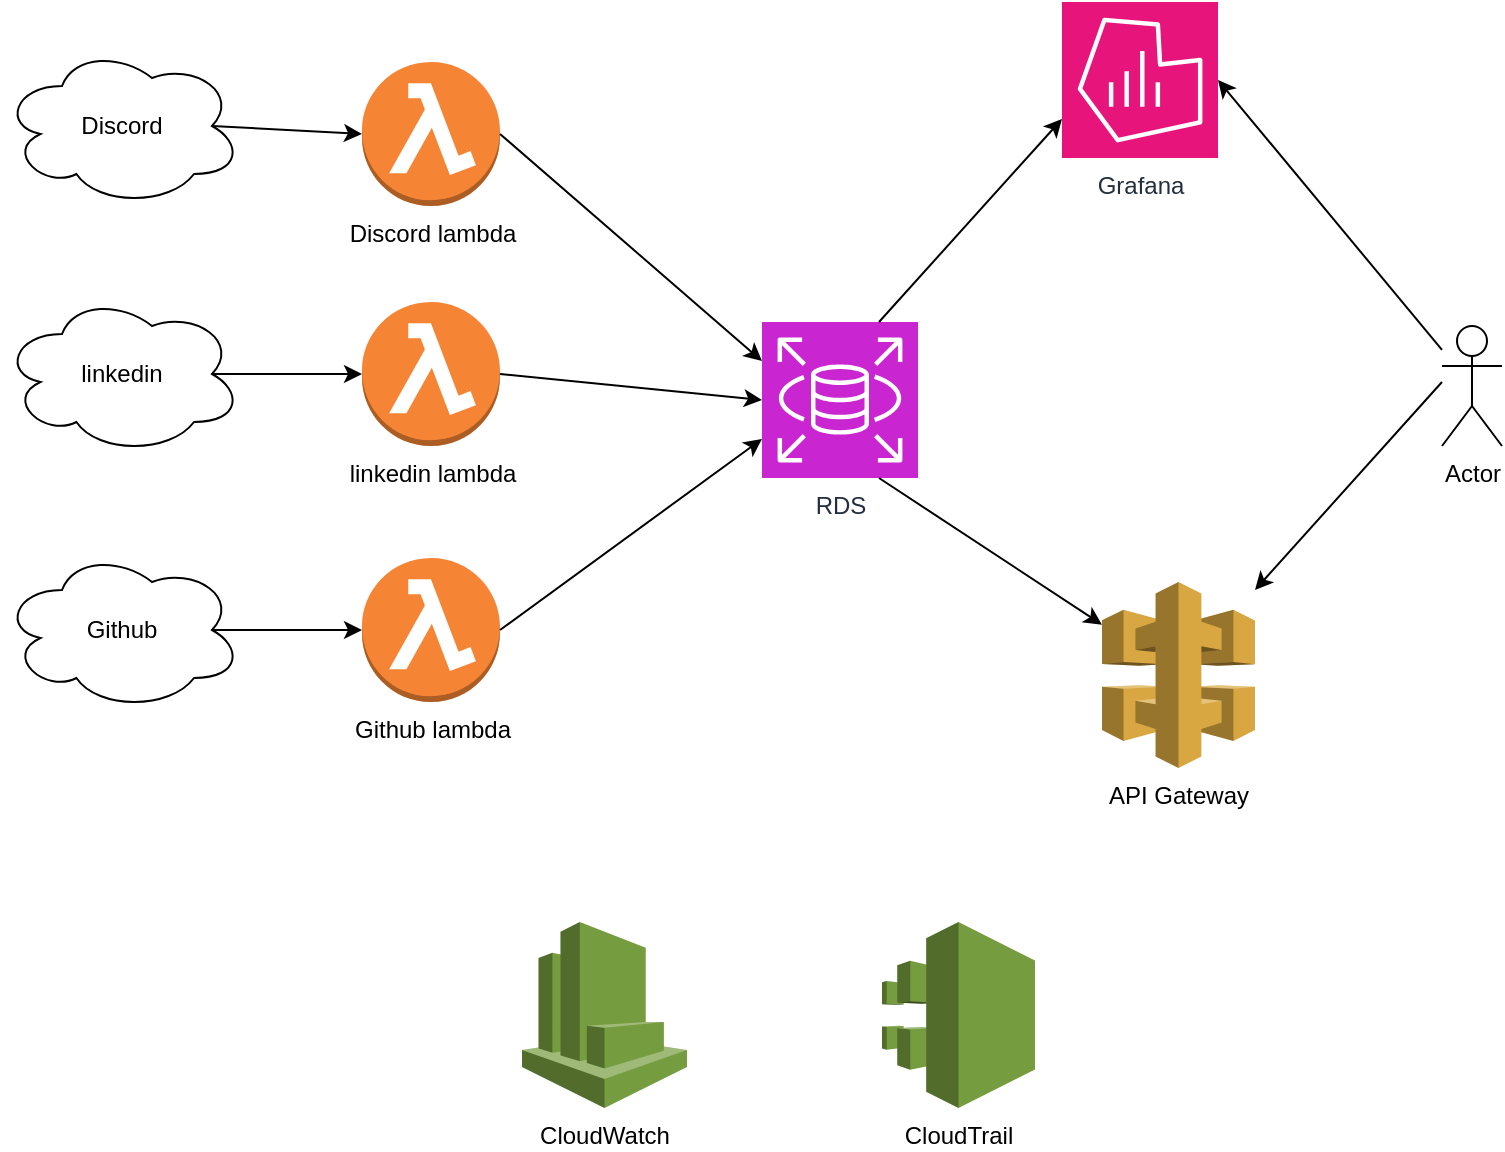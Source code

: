 <mxfile version="24.4.13" type="github">
  <diagram name="Page-1" id="CgpVX6LTf-RObonOUiGw">
    <mxGraphModel dx="1380" dy="747" grid="1" gridSize="10" guides="1" tooltips="1" connect="1" arrows="1" fold="1" page="1" pageScale="1" pageWidth="850" pageHeight="1100" math="0" shadow="0">
      <root>
        <mxCell id="0" />
        <mxCell id="1" parent="0" />
        <mxCell id="ZnDrFHmubDn82D8UHndP-1" value="Discord lambda" style="outlineConnect=0;dashed=0;verticalLabelPosition=bottom;verticalAlign=top;align=center;html=1;shape=mxgraph.aws3.lambda_function;fillColor=#F58534;gradientColor=none;" vertex="1" parent="1">
          <mxGeometry x="220" y="230" width="69" height="72" as="geometry" />
        </mxCell>
        <mxCell id="ZnDrFHmubDn82D8UHndP-2" value="Grafana" style="sketch=0;points=[[0,0,0],[0.25,0,0],[0.5,0,0],[0.75,0,0],[1,0,0],[0,1,0],[0.25,1,0],[0.5,1,0],[0.75,1,0],[1,1,0],[0,0.25,0],[0,0.5,0],[0,0.75,0],[1,0.25,0],[1,0.5,0],[1,0.75,0]];points=[[0,0,0],[0.25,0,0],[0.5,0,0],[0.75,0,0],[1,0,0],[0,1,0],[0.25,1,0],[0.5,1,0],[0.75,1,0],[1,1,0],[0,0.25,0],[0,0.5,0],[0,0.75,0],[1,0.25,0],[1,0.5,0],[1,0.75,0]];outlineConnect=0;fontColor=#232F3E;fillColor=#E7157B;strokeColor=#ffffff;dashed=0;verticalLabelPosition=bottom;verticalAlign=top;align=center;html=1;fontSize=12;fontStyle=0;aspect=fixed;shape=mxgraph.aws4.resourceIcon;resIcon=mxgraph.aws4.managed_service_for_grafana;" vertex="1" parent="1">
          <mxGeometry x="570" y="200" width="78" height="78" as="geometry" />
        </mxCell>
        <mxCell id="ZnDrFHmubDn82D8UHndP-4" value="API Gateway" style="outlineConnect=0;dashed=0;verticalLabelPosition=bottom;verticalAlign=top;align=center;html=1;shape=mxgraph.aws3.api_gateway;fillColor=#D9A741;gradientColor=none;" vertex="1" parent="1">
          <mxGeometry x="590" y="490" width="76.5" height="93" as="geometry" />
        </mxCell>
        <mxCell id="ZnDrFHmubDn82D8UHndP-5" value="linkedin lambda" style="outlineConnect=0;dashed=0;verticalLabelPosition=bottom;verticalAlign=top;align=center;html=1;shape=mxgraph.aws3.lambda_function;fillColor=#F58534;gradientColor=none;" vertex="1" parent="1">
          <mxGeometry x="220" y="350" width="69" height="72" as="geometry" />
        </mxCell>
        <mxCell id="ZnDrFHmubDn82D8UHndP-6" value="Github lambda" style="outlineConnect=0;dashed=0;verticalLabelPosition=bottom;verticalAlign=top;align=center;html=1;shape=mxgraph.aws3.lambda_function;fillColor=#F58534;gradientColor=none;" vertex="1" parent="1">
          <mxGeometry x="220" y="478" width="69" height="72" as="geometry" />
        </mxCell>
        <mxCell id="ZnDrFHmubDn82D8UHndP-7" value="RDS" style="sketch=0;points=[[0,0,0],[0.25,0,0],[0.5,0,0],[0.75,0,0],[1,0,0],[0,1,0],[0.25,1,0],[0.5,1,0],[0.75,1,0],[1,1,0],[0,0.25,0],[0,0.5,0],[0,0.75,0],[1,0.25,0],[1,0.5,0],[1,0.75,0]];outlineConnect=0;fontColor=#232F3E;fillColor=#C925D1;strokeColor=#ffffff;dashed=0;verticalLabelPosition=bottom;verticalAlign=top;align=center;html=1;fontSize=12;fontStyle=0;aspect=fixed;shape=mxgraph.aws4.resourceIcon;resIcon=mxgraph.aws4.rds;" vertex="1" parent="1">
          <mxGeometry x="420" y="360" width="78" height="78" as="geometry" />
        </mxCell>
        <mxCell id="ZnDrFHmubDn82D8UHndP-8" value="Actor" style="shape=umlActor;verticalLabelPosition=bottom;verticalAlign=top;html=1;outlineConnect=0;" vertex="1" parent="1">
          <mxGeometry x="760" y="362" width="30" height="60" as="geometry" />
        </mxCell>
        <mxCell id="ZnDrFHmubDn82D8UHndP-9" value="" style="endArrow=classic;html=1;rounded=0;entryX=1;entryY=0.5;entryDx=0;entryDy=0;entryPerimeter=0;" edge="1" parent="1" source="ZnDrFHmubDn82D8UHndP-8" target="ZnDrFHmubDn82D8UHndP-2">
          <mxGeometry width="50" height="50" relative="1" as="geometry">
            <mxPoint x="400" y="510" as="sourcePoint" />
            <mxPoint x="450" y="460" as="targetPoint" />
          </mxGeometry>
        </mxCell>
        <mxCell id="ZnDrFHmubDn82D8UHndP-10" value="" style="endArrow=classic;html=1;rounded=0;" edge="1" parent="1" target="ZnDrFHmubDn82D8UHndP-4">
          <mxGeometry width="50" height="50" relative="1" as="geometry">
            <mxPoint x="760" y="390" as="sourcePoint" />
            <mxPoint x="658" y="249" as="targetPoint" />
          </mxGeometry>
        </mxCell>
        <mxCell id="ZnDrFHmubDn82D8UHndP-11" value="" style="endArrow=classic;html=1;rounded=0;exitX=0.75;exitY=1;exitDx=0;exitDy=0;exitPerimeter=0;" edge="1" parent="1" source="ZnDrFHmubDn82D8UHndP-7" target="ZnDrFHmubDn82D8UHndP-4">
          <mxGeometry width="50" height="50" relative="1" as="geometry">
            <mxPoint x="770" y="400" as="sourcePoint" />
            <mxPoint x="677" y="504" as="targetPoint" />
          </mxGeometry>
        </mxCell>
        <mxCell id="ZnDrFHmubDn82D8UHndP-12" value="" style="endArrow=classic;html=1;rounded=0;entryX=0;entryY=0.75;entryDx=0;entryDy=0;entryPerimeter=0;exitX=0.75;exitY=0;exitDx=0;exitDy=0;exitPerimeter=0;" edge="1" parent="1" source="ZnDrFHmubDn82D8UHndP-7" target="ZnDrFHmubDn82D8UHndP-2">
          <mxGeometry width="50" height="50" relative="1" as="geometry">
            <mxPoint x="780" y="410" as="sourcePoint" />
            <mxPoint x="687" y="514" as="targetPoint" />
          </mxGeometry>
        </mxCell>
        <mxCell id="ZnDrFHmubDn82D8UHndP-13" value="" style="endArrow=classic;html=1;rounded=0;entryX=0;entryY=0.25;entryDx=0;entryDy=0;entryPerimeter=0;exitX=1;exitY=0.5;exitDx=0;exitDy=0;exitPerimeter=0;" edge="1" parent="1" source="ZnDrFHmubDn82D8UHndP-1" target="ZnDrFHmubDn82D8UHndP-7">
          <mxGeometry width="50" height="50" relative="1" as="geometry">
            <mxPoint x="489" y="370" as="sourcePoint" />
            <mxPoint x="580" y="269" as="targetPoint" />
          </mxGeometry>
        </mxCell>
        <mxCell id="ZnDrFHmubDn82D8UHndP-14" value="" style="endArrow=classic;html=1;rounded=0;entryX=0;entryY=0.5;entryDx=0;entryDy=0;entryPerimeter=0;exitX=1;exitY=0.5;exitDx=0;exitDy=0;exitPerimeter=0;" edge="1" parent="1" source="ZnDrFHmubDn82D8UHndP-5" target="ZnDrFHmubDn82D8UHndP-7">
          <mxGeometry width="50" height="50" relative="1" as="geometry">
            <mxPoint x="299" y="276" as="sourcePoint" />
            <mxPoint x="430" y="390" as="targetPoint" />
          </mxGeometry>
        </mxCell>
        <mxCell id="ZnDrFHmubDn82D8UHndP-15" value="" style="endArrow=classic;html=1;rounded=0;entryX=0;entryY=0.75;entryDx=0;entryDy=0;entryPerimeter=0;exitX=1;exitY=0.5;exitDx=0;exitDy=0;exitPerimeter=0;" edge="1" parent="1" source="ZnDrFHmubDn82D8UHndP-6" target="ZnDrFHmubDn82D8UHndP-7">
          <mxGeometry width="50" height="50" relative="1" as="geometry">
            <mxPoint x="299" y="396" as="sourcePoint" />
            <mxPoint x="430" y="409" as="targetPoint" />
          </mxGeometry>
        </mxCell>
        <mxCell id="ZnDrFHmubDn82D8UHndP-16" value="Discord" style="ellipse;shape=cloud;whiteSpace=wrap;html=1;" vertex="1" parent="1">
          <mxGeometry x="40" y="222" width="120" height="80" as="geometry" />
        </mxCell>
        <mxCell id="ZnDrFHmubDn82D8UHndP-17" value="linkedin" style="ellipse;shape=cloud;whiteSpace=wrap;html=1;" vertex="1" parent="1">
          <mxGeometry x="40" y="346" width="120" height="80" as="geometry" />
        </mxCell>
        <mxCell id="ZnDrFHmubDn82D8UHndP-18" value="Github" style="ellipse;shape=cloud;whiteSpace=wrap;html=1;" vertex="1" parent="1">
          <mxGeometry x="40" y="474" width="120" height="80" as="geometry" />
        </mxCell>
        <mxCell id="ZnDrFHmubDn82D8UHndP-19" value="" style="endArrow=classic;html=1;rounded=0;entryX=0;entryY=0.5;entryDx=0;entryDy=0;entryPerimeter=0;exitX=0.875;exitY=0.5;exitDx=0;exitDy=0;exitPerimeter=0;" edge="1" parent="1" source="ZnDrFHmubDn82D8UHndP-17" target="ZnDrFHmubDn82D8UHndP-5">
          <mxGeometry width="50" height="50" relative="1" as="geometry">
            <mxPoint x="299" y="396" as="sourcePoint" />
            <mxPoint x="430" y="409" as="targetPoint" />
          </mxGeometry>
        </mxCell>
        <mxCell id="ZnDrFHmubDn82D8UHndP-20" value="" style="endArrow=classic;html=1;rounded=0;entryX=0;entryY=0.5;entryDx=0;entryDy=0;entryPerimeter=0;exitX=0.875;exitY=0.5;exitDx=0;exitDy=0;exitPerimeter=0;" edge="1" parent="1" source="ZnDrFHmubDn82D8UHndP-18" target="ZnDrFHmubDn82D8UHndP-6">
          <mxGeometry width="50" height="50" relative="1" as="geometry">
            <mxPoint x="155" y="396" as="sourcePoint" />
            <mxPoint x="230" y="396" as="targetPoint" />
          </mxGeometry>
        </mxCell>
        <mxCell id="ZnDrFHmubDn82D8UHndP-21" value="" style="endArrow=classic;html=1;rounded=0;entryX=0;entryY=0.5;entryDx=0;entryDy=0;entryPerimeter=0;exitX=0.875;exitY=0.5;exitDx=0;exitDy=0;exitPerimeter=0;" edge="1" parent="1" source="ZnDrFHmubDn82D8UHndP-16" target="ZnDrFHmubDn82D8UHndP-1">
          <mxGeometry width="50" height="50" relative="1" as="geometry">
            <mxPoint x="155" y="524" as="sourcePoint" />
            <mxPoint x="230" y="524" as="targetPoint" />
          </mxGeometry>
        </mxCell>
        <mxCell id="ZnDrFHmubDn82D8UHndP-22" value="CloudTrail" style="outlineConnect=0;dashed=0;verticalLabelPosition=bottom;verticalAlign=top;align=center;html=1;shape=mxgraph.aws3.cloudtrail;fillColor=#759C3E;gradientColor=none;" vertex="1" parent="1">
          <mxGeometry x="480" y="660" width="76.5" height="93" as="geometry" />
        </mxCell>
        <mxCell id="ZnDrFHmubDn82D8UHndP-23" value="CloudWatch" style="outlineConnect=0;dashed=0;verticalLabelPosition=bottom;verticalAlign=top;align=center;html=1;shape=mxgraph.aws3.cloudwatch;fillColor=#759C3E;gradientColor=none;" vertex="1" parent="1">
          <mxGeometry x="300" y="660" width="82.5" height="93" as="geometry" />
        </mxCell>
      </root>
    </mxGraphModel>
  </diagram>
</mxfile>

